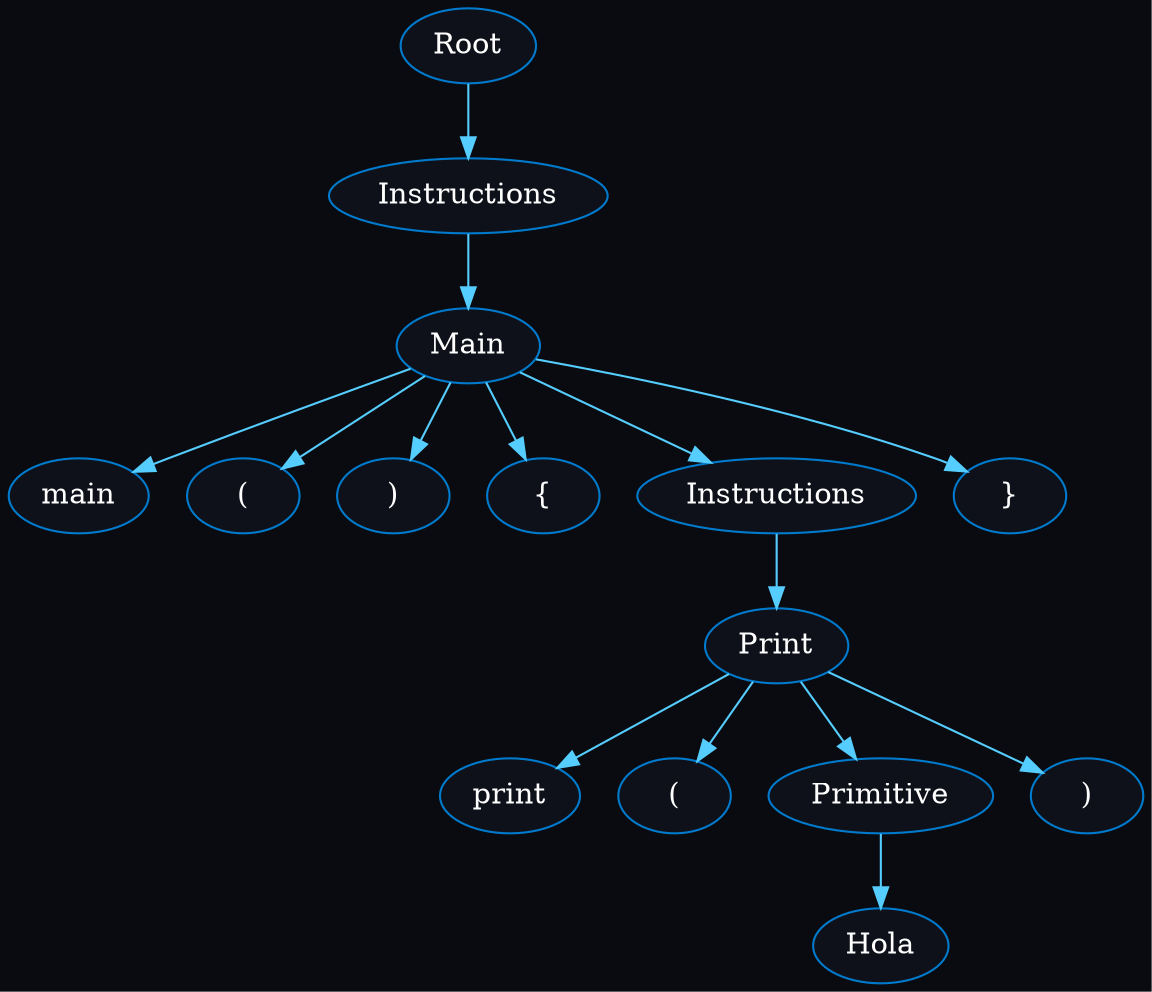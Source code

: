 digraph {
bgcolor = "#090B10";
edge[color="#56cdff"];
node [style="filled" fillcolor = "#0F111A" fontcolor = "white" color = "#007acc"];n0[label="Root"];
n1 [label = "Instructions"];
n0 -> n1;
n2 [label = "Main"];
n1 -> n2;
n3 [label = "main"];
n2 -> n3;
n4 [label = "("];
n2 -> n4;
n5 [label = ")"];
n2 -> n5;
n6 [label = "{"];
n2 -> n6;
n7 [label = "Instructions"];
n2 -> n7;
n8 [label = "Print"];
n7 -> n8;
n9 [label = "print"];
n8 -> n9;
n10 [label = "("];
n8 -> n10;
n11 [label = "Primitive"];
n8 -> n11;
n12 [label = "Hola"];
n11 -> n12;
n13 [label = ")"];
n8 -> n13;
n14 [label = "}"];
n2 -> n14;
}